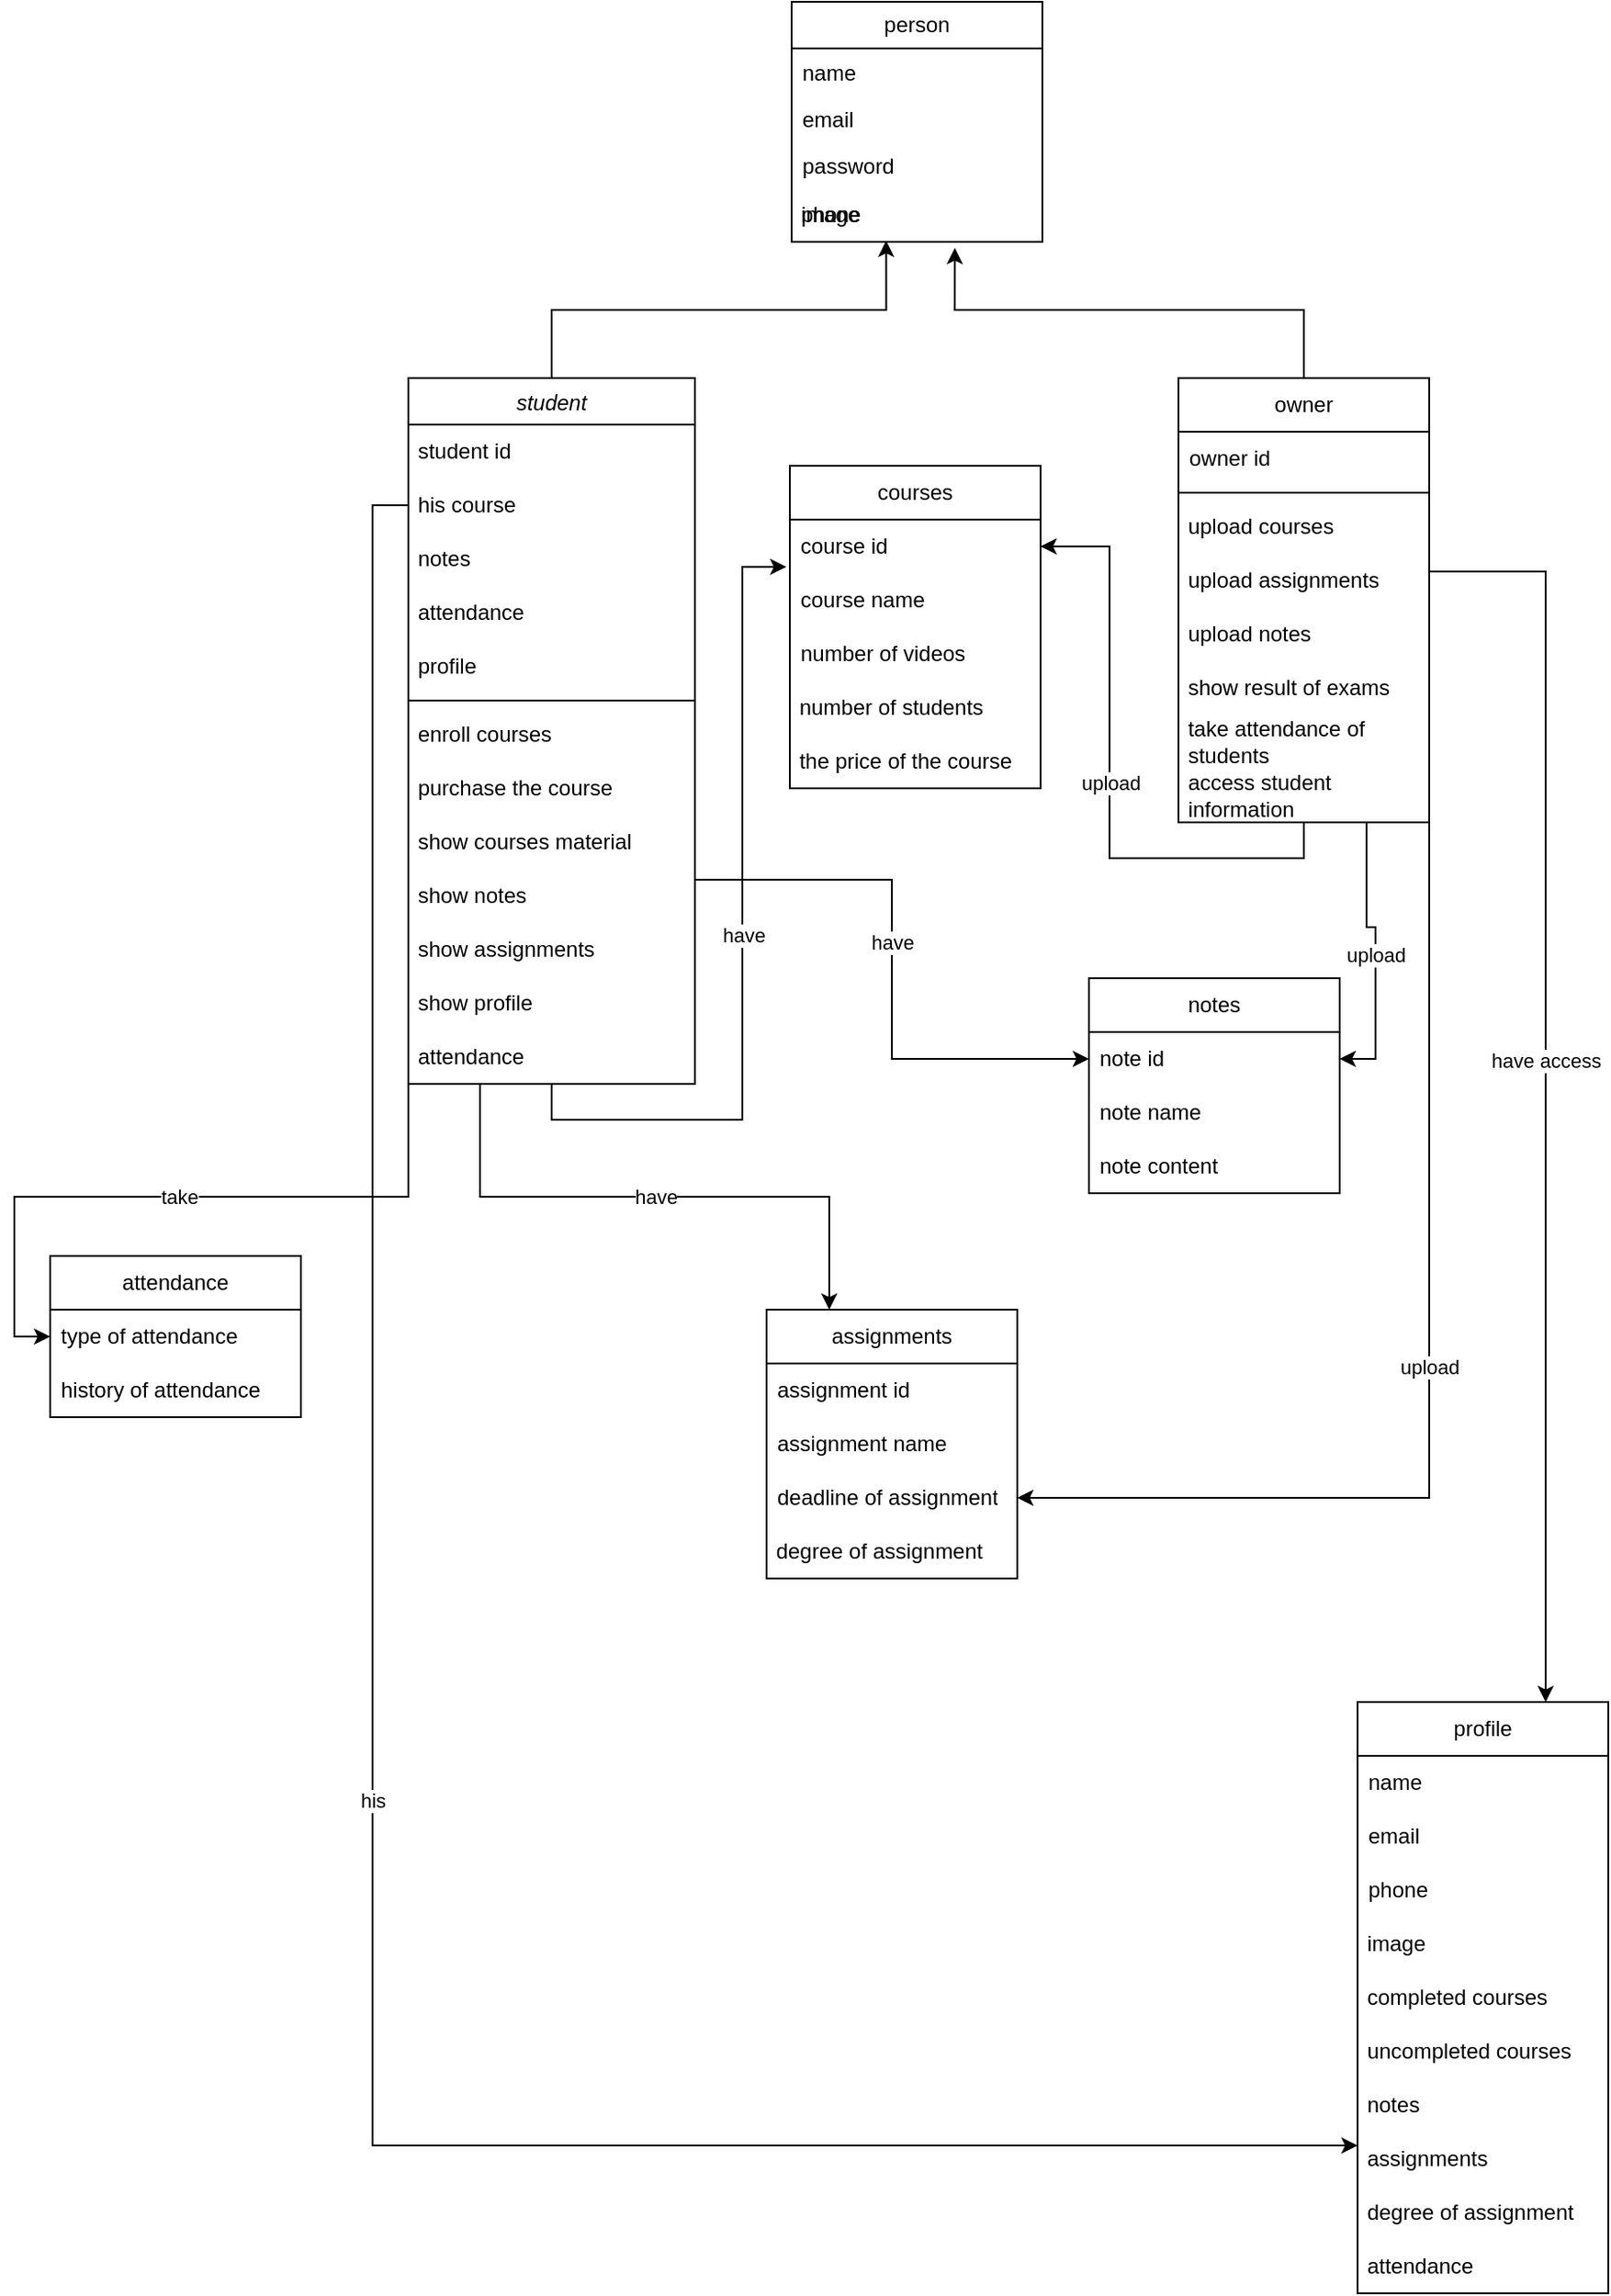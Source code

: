 <mxfile version="21.6.5" type="device">
  <diagram id="C5RBs43oDa-KdzZeNtuy" name="Page-1">
    <mxGraphModel dx="2554" dy="2151" grid="1" gridSize="10" guides="1" tooltips="1" connect="1" arrows="1" fold="1" page="1" pageScale="1" pageWidth="827" pageHeight="1169" math="0" shadow="0">
      <root>
        <mxCell id="WIyWlLk6GJQsqaUBKTNV-0" />
        <mxCell id="WIyWlLk6GJQsqaUBKTNV-1" parent="WIyWlLk6GJQsqaUBKTNV-0" />
        <mxCell id="haKgmvT-a0CSb0r6jhET-39" style="edgeStyle=orthogonalEdgeStyle;rounded=0;orthogonalLoop=1;jettySize=auto;html=1;exitX=0.5;exitY=0;exitDx=0;exitDy=0;entryX=0.377;entryY=0.98;entryDx=0;entryDy=0;entryPerimeter=0;" edge="1" parent="WIyWlLk6GJQsqaUBKTNV-1" source="zkfFHV4jXpPFQw0GAbJ--0" target="haKgmvT-a0CSb0r6jhET-33">
          <mxGeometry relative="1" as="geometry" />
        </mxCell>
        <mxCell id="zkfFHV4jXpPFQw0GAbJ--0" value="student" style="swimlane;fontStyle=2;align=center;verticalAlign=top;childLayout=stackLayout;horizontal=1;startSize=26;horizontalStack=0;resizeParent=1;resizeLast=0;collapsible=1;marginBottom=0;rounded=0;shadow=0;strokeWidth=1;" parent="WIyWlLk6GJQsqaUBKTNV-1" vertex="1">
          <mxGeometry x="130" y="130" width="160" height="394" as="geometry">
            <mxRectangle x="230" y="140" width="160" height="26" as="alternateBounds" />
          </mxGeometry>
        </mxCell>
        <mxCell id="haKgmvT-a0CSb0r6jhET-11" value="&amp;nbsp;student id" style="text;html=1;strokeColor=none;fillColor=none;align=left;verticalAlign=middle;whiteSpace=wrap;rounded=0;" vertex="1" parent="zkfFHV4jXpPFQw0GAbJ--0">
          <mxGeometry y="26" width="160" height="30" as="geometry" />
        </mxCell>
        <mxCell id="haKgmvT-a0CSb0r6jhET-35" value="&amp;nbsp;his course" style="text;html=1;strokeColor=none;fillColor=none;align=left;verticalAlign=middle;whiteSpace=wrap;rounded=0;" vertex="1" parent="zkfFHV4jXpPFQw0GAbJ--0">
          <mxGeometry y="56" width="160" height="30" as="geometry" />
        </mxCell>
        <mxCell id="haKgmvT-a0CSb0r6jhET-84" value="&amp;nbsp;notes" style="text;html=1;strokeColor=none;fillColor=none;align=left;verticalAlign=middle;whiteSpace=wrap;rounded=0;" vertex="1" parent="zkfFHV4jXpPFQw0GAbJ--0">
          <mxGeometry y="86" width="160" height="30" as="geometry" />
        </mxCell>
        <mxCell id="haKgmvT-a0CSb0r6jhET-61" value="&amp;nbsp;attendance" style="text;html=1;strokeColor=none;fillColor=none;align=left;verticalAlign=middle;whiteSpace=wrap;rounded=0;" vertex="1" parent="zkfFHV4jXpPFQw0GAbJ--0">
          <mxGeometry y="116" width="160" height="30" as="geometry" />
        </mxCell>
        <mxCell id="haKgmvT-a0CSb0r6jhET-36" value="&amp;nbsp;profile" style="text;html=1;strokeColor=none;fillColor=none;align=left;verticalAlign=middle;whiteSpace=wrap;rounded=0;" vertex="1" parent="zkfFHV4jXpPFQw0GAbJ--0">
          <mxGeometry y="146" width="160" height="30" as="geometry" />
        </mxCell>
        <mxCell id="haKgmvT-a0CSb0r6jhET-2" value="" style="line;strokeWidth=1;fillColor=none;align=left;verticalAlign=middle;spacingTop=-1;spacingLeft=3;spacingRight=3;rotatable=0;labelPosition=right;points=[];portConstraint=eastwest;strokeColor=inherit;" vertex="1" parent="zkfFHV4jXpPFQw0GAbJ--0">
          <mxGeometry y="176" width="160" height="8" as="geometry" />
        </mxCell>
        <mxCell id="haKgmvT-a0CSb0r6jhET-5" value="&amp;nbsp;enroll courses" style="text;html=1;strokeColor=none;fillColor=none;align=left;verticalAlign=middle;whiteSpace=wrap;rounded=0;" vertex="1" parent="zkfFHV4jXpPFQw0GAbJ--0">
          <mxGeometry y="184" width="160" height="30" as="geometry" />
        </mxCell>
        <mxCell id="haKgmvT-a0CSb0r6jhET-6" value="&amp;nbsp;purchase the course" style="text;html=1;strokeColor=none;fillColor=none;align=left;verticalAlign=middle;whiteSpace=wrap;rounded=0;" vertex="1" parent="zkfFHV4jXpPFQw0GAbJ--0">
          <mxGeometry y="214" width="160" height="30" as="geometry" />
        </mxCell>
        <mxCell id="haKgmvT-a0CSb0r6jhET-7" value="&amp;nbsp;show courses material" style="text;html=1;strokeColor=none;fillColor=none;align=left;verticalAlign=middle;whiteSpace=wrap;rounded=0;" vertex="1" parent="zkfFHV4jXpPFQw0GAbJ--0">
          <mxGeometry y="244" width="160" height="30" as="geometry" />
        </mxCell>
        <mxCell id="haKgmvT-a0CSb0r6jhET-85" value="&amp;nbsp;show notes" style="text;html=1;strokeColor=none;fillColor=none;align=left;verticalAlign=middle;whiteSpace=wrap;rounded=0;" vertex="1" parent="zkfFHV4jXpPFQw0GAbJ--0">
          <mxGeometry y="274" width="160" height="30" as="geometry" />
        </mxCell>
        <mxCell id="haKgmvT-a0CSb0r6jhET-8" value="&amp;nbsp;show assignments" style="text;html=1;strokeColor=none;fillColor=none;align=left;verticalAlign=middle;whiteSpace=wrap;rounded=0;" vertex="1" parent="zkfFHV4jXpPFQw0GAbJ--0">
          <mxGeometry y="304" width="160" height="30" as="geometry" />
        </mxCell>
        <mxCell id="haKgmvT-a0CSb0r6jhET-21" value="&amp;nbsp;show profile" style="text;html=1;strokeColor=none;fillColor=none;align=left;verticalAlign=middle;whiteSpace=wrap;rounded=0;" vertex="1" parent="zkfFHV4jXpPFQw0GAbJ--0">
          <mxGeometry y="334" width="160" height="30" as="geometry" />
        </mxCell>
        <mxCell id="haKgmvT-a0CSb0r6jhET-10" value="&amp;nbsp;attendance" style="text;html=1;strokeColor=none;fillColor=none;align=left;verticalAlign=middle;whiteSpace=wrap;rounded=0;" vertex="1" parent="zkfFHV4jXpPFQw0GAbJ--0">
          <mxGeometry y="364" width="160" height="30" as="geometry" />
        </mxCell>
        <mxCell id="haKgmvT-a0CSb0r6jhET-40" style="edgeStyle=orthogonalEdgeStyle;rounded=0;orthogonalLoop=1;jettySize=auto;html=1;exitX=0.5;exitY=0;exitDx=0;exitDy=0;entryX=0.651;entryY=1.113;entryDx=0;entryDy=0;entryPerimeter=0;" edge="1" parent="WIyWlLk6GJQsqaUBKTNV-1" source="haKgmvT-a0CSb0r6jhET-12" target="haKgmvT-a0CSb0r6jhET-33">
          <mxGeometry relative="1" as="geometry" />
        </mxCell>
        <mxCell id="haKgmvT-a0CSb0r6jhET-12" value="owner" style="swimlane;fontStyle=0;childLayout=stackLayout;horizontal=1;startSize=30;horizontalStack=0;resizeParent=1;resizeParentMax=0;resizeLast=0;collapsible=1;marginBottom=0;whiteSpace=wrap;html=1;" vertex="1" parent="WIyWlLk6GJQsqaUBKTNV-1">
          <mxGeometry x="560" y="130" width="140" height="248" as="geometry" />
        </mxCell>
        <mxCell id="haKgmvT-a0CSb0r6jhET-13" value="owner id" style="text;strokeColor=none;fillColor=none;align=left;verticalAlign=middle;spacingLeft=4;spacingRight=4;overflow=hidden;points=[[0,0.5],[1,0.5]];portConstraint=eastwest;rotatable=0;whiteSpace=wrap;html=1;" vertex="1" parent="haKgmvT-a0CSb0r6jhET-12">
          <mxGeometry y="30" width="140" height="30" as="geometry" />
        </mxCell>
        <mxCell id="haKgmvT-a0CSb0r6jhET-18" value="" style="line;strokeWidth=1;fillColor=none;align=left;verticalAlign=middle;spacingTop=-1;spacingLeft=3;spacingRight=3;rotatable=0;labelPosition=right;points=[];portConstraint=eastwest;strokeColor=inherit;" vertex="1" parent="haKgmvT-a0CSb0r6jhET-12">
          <mxGeometry y="60" width="140" height="8" as="geometry" />
        </mxCell>
        <mxCell id="haKgmvT-a0CSb0r6jhET-19" value="&amp;nbsp;upload courses" style="text;html=1;strokeColor=none;fillColor=none;align=left;verticalAlign=middle;whiteSpace=wrap;rounded=0;" vertex="1" parent="haKgmvT-a0CSb0r6jhET-12">
          <mxGeometry y="68" width="140" height="30" as="geometry" />
        </mxCell>
        <mxCell id="haKgmvT-a0CSb0r6jhET-22" value="&amp;nbsp;upload assignments" style="text;html=1;strokeColor=none;fillColor=none;align=left;verticalAlign=middle;whiteSpace=wrap;rounded=0;" vertex="1" parent="haKgmvT-a0CSb0r6jhET-12">
          <mxGeometry y="98" width="140" height="30" as="geometry" />
        </mxCell>
        <mxCell id="haKgmvT-a0CSb0r6jhET-23" value="&amp;nbsp;upload notes" style="text;html=1;strokeColor=none;fillColor=none;align=left;verticalAlign=middle;whiteSpace=wrap;rounded=0;" vertex="1" parent="haKgmvT-a0CSb0r6jhET-12">
          <mxGeometry y="128" width="140" height="30" as="geometry" />
        </mxCell>
        <mxCell id="haKgmvT-a0CSb0r6jhET-24" value="&amp;nbsp;show result of exams" style="text;html=1;strokeColor=none;fillColor=none;align=left;verticalAlign=middle;whiteSpace=wrap;rounded=0;" vertex="1" parent="haKgmvT-a0CSb0r6jhET-12">
          <mxGeometry y="158" width="140" height="30" as="geometry" />
        </mxCell>
        <mxCell id="haKgmvT-a0CSb0r6jhET-25" value="&amp;nbsp;take attendance of&amp;nbsp; &amp;nbsp;students" style="text;html=1;strokeColor=none;fillColor=none;align=left;verticalAlign=middle;whiteSpace=wrap;rounded=0;" vertex="1" parent="haKgmvT-a0CSb0r6jhET-12">
          <mxGeometry y="188" width="140" height="30" as="geometry" />
        </mxCell>
        <mxCell id="haKgmvT-a0CSb0r6jhET-27" value="&amp;nbsp;access student&amp;nbsp; &amp;nbsp;information" style="text;html=1;strokeColor=none;fillColor=none;align=left;verticalAlign=middle;whiteSpace=wrap;rounded=0;" vertex="1" parent="haKgmvT-a0CSb0r6jhET-12">
          <mxGeometry y="218" width="140" height="30" as="geometry" />
        </mxCell>
        <mxCell id="haKgmvT-a0CSb0r6jhET-28" value="person" style="swimlane;fontStyle=0;childLayout=stackLayout;horizontal=1;startSize=26;fillColor=none;horizontalStack=0;resizeParent=1;resizeParentMax=0;resizeLast=0;collapsible=1;marginBottom=0;whiteSpace=wrap;html=1;" vertex="1" parent="WIyWlLk6GJQsqaUBKTNV-1">
          <mxGeometry x="344" y="-80" width="140" height="134" as="geometry" />
        </mxCell>
        <mxCell id="haKgmvT-a0CSb0r6jhET-29" value="name" style="text;strokeColor=none;fillColor=none;align=left;verticalAlign=top;spacingLeft=4;spacingRight=4;overflow=hidden;rotatable=0;points=[[0,0.5],[1,0.5]];portConstraint=eastwest;whiteSpace=wrap;html=1;" vertex="1" parent="haKgmvT-a0CSb0r6jhET-28">
          <mxGeometry y="26" width="140" height="26" as="geometry" />
        </mxCell>
        <mxCell id="haKgmvT-a0CSb0r6jhET-30" value="email" style="text;strokeColor=none;fillColor=none;align=left;verticalAlign=top;spacingLeft=4;spacingRight=4;overflow=hidden;rotatable=0;points=[[0,0.5],[1,0.5]];portConstraint=eastwest;whiteSpace=wrap;html=1;" vertex="1" parent="haKgmvT-a0CSb0r6jhET-28">
          <mxGeometry y="52" width="140" height="26" as="geometry" />
        </mxCell>
        <mxCell id="haKgmvT-a0CSb0r6jhET-31" value="password" style="text;strokeColor=none;fillColor=none;align=left;verticalAlign=top;spacingLeft=4;spacingRight=4;overflow=hidden;rotatable=0;points=[[0,0.5],[1,0.5]];portConstraint=eastwest;whiteSpace=wrap;html=1;" vertex="1" parent="haKgmvT-a0CSb0r6jhET-28">
          <mxGeometry y="78" width="140" height="26" as="geometry" />
        </mxCell>
        <mxCell id="haKgmvT-a0CSb0r6jhET-32" value="&amp;nbsp;phone" style="text;html=1;strokeColor=none;fillColor=none;align=left;verticalAlign=middle;whiteSpace=wrap;rounded=0;" vertex="1" parent="haKgmvT-a0CSb0r6jhET-28">
          <mxGeometry y="104" width="140" height="30" as="geometry" />
        </mxCell>
        <mxCell id="haKgmvT-a0CSb0r6jhET-33" value="&amp;nbsp;image" style="text;html=1;strokeColor=none;fillColor=none;align=left;verticalAlign=middle;whiteSpace=wrap;rounded=0;" vertex="1" parent="WIyWlLk6GJQsqaUBKTNV-1">
          <mxGeometry x="344" y="24" width="140" height="30" as="geometry" />
        </mxCell>
        <mxCell id="haKgmvT-a0CSb0r6jhET-42" value="courses" style="swimlane;fontStyle=0;childLayout=stackLayout;horizontal=1;startSize=30;horizontalStack=0;resizeParent=1;resizeParentMax=0;resizeLast=0;collapsible=1;marginBottom=0;whiteSpace=wrap;html=1;" vertex="1" parent="WIyWlLk6GJQsqaUBKTNV-1">
          <mxGeometry x="343" y="179" width="140" height="180" as="geometry" />
        </mxCell>
        <mxCell id="haKgmvT-a0CSb0r6jhET-43" value="course id" style="text;strokeColor=none;fillColor=none;align=left;verticalAlign=middle;spacingLeft=4;spacingRight=4;overflow=hidden;points=[[0,0.5],[1,0.5]];portConstraint=eastwest;rotatable=0;whiteSpace=wrap;html=1;" vertex="1" parent="haKgmvT-a0CSb0r6jhET-42">
          <mxGeometry y="30" width="140" height="30" as="geometry" />
        </mxCell>
        <mxCell id="haKgmvT-a0CSb0r6jhET-44" value="course name" style="text;strokeColor=none;fillColor=none;align=left;verticalAlign=middle;spacingLeft=4;spacingRight=4;overflow=hidden;points=[[0,0.5],[1,0.5]];portConstraint=eastwest;rotatable=0;whiteSpace=wrap;html=1;" vertex="1" parent="haKgmvT-a0CSb0r6jhET-42">
          <mxGeometry y="60" width="140" height="30" as="geometry" />
        </mxCell>
        <mxCell id="haKgmvT-a0CSb0r6jhET-45" value="number of videos" style="text;strokeColor=none;fillColor=none;align=left;verticalAlign=middle;spacingLeft=4;spacingRight=4;overflow=hidden;points=[[0,0.5],[1,0.5]];portConstraint=eastwest;rotatable=0;whiteSpace=wrap;html=1;" vertex="1" parent="haKgmvT-a0CSb0r6jhET-42">
          <mxGeometry y="90" width="140" height="30" as="geometry" />
        </mxCell>
        <mxCell id="haKgmvT-a0CSb0r6jhET-49" value="&amp;nbsp;number of students" style="text;html=1;strokeColor=none;fillColor=none;align=left;verticalAlign=middle;whiteSpace=wrap;rounded=0;" vertex="1" parent="haKgmvT-a0CSb0r6jhET-42">
          <mxGeometry y="120" width="140" height="30" as="geometry" />
        </mxCell>
        <mxCell id="haKgmvT-a0CSb0r6jhET-50" value="&amp;nbsp;the price of the course" style="text;html=1;strokeColor=none;fillColor=none;align=left;verticalAlign=middle;whiteSpace=wrap;rounded=0;" vertex="1" parent="haKgmvT-a0CSb0r6jhET-42">
          <mxGeometry y="150" width="140" height="30" as="geometry" />
        </mxCell>
        <mxCell id="haKgmvT-a0CSb0r6jhET-47" value="upload" style="edgeStyle=orthogonalEdgeStyle;rounded=0;orthogonalLoop=1;jettySize=auto;html=1;exitX=0.5;exitY=1;exitDx=0;exitDy=0;entryX=1;entryY=0.5;entryDx=0;entryDy=0;" edge="1" parent="WIyWlLk6GJQsqaUBKTNV-1" source="haKgmvT-a0CSb0r6jhET-27" target="haKgmvT-a0CSb0r6jhET-43">
          <mxGeometry relative="1" as="geometry" />
        </mxCell>
        <mxCell id="haKgmvT-a0CSb0r6jhET-48" value="have" style="edgeStyle=orthogonalEdgeStyle;rounded=0;orthogonalLoop=1;jettySize=auto;html=1;exitX=0.5;exitY=1;exitDx=0;exitDy=0;entryX=-0.014;entryY=0.88;entryDx=0;entryDy=0;entryPerimeter=0;" edge="1" parent="WIyWlLk6GJQsqaUBKTNV-1" source="haKgmvT-a0CSb0r6jhET-10" target="haKgmvT-a0CSb0r6jhET-43">
          <mxGeometry relative="1" as="geometry" />
        </mxCell>
        <mxCell id="haKgmvT-a0CSb0r6jhET-51" value="assignments" style="swimlane;fontStyle=0;childLayout=stackLayout;horizontal=1;startSize=30;horizontalStack=0;resizeParent=1;resizeParentMax=0;resizeLast=0;collapsible=1;marginBottom=0;whiteSpace=wrap;html=1;" vertex="1" parent="WIyWlLk6GJQsqaUBKTNV-1">
          <mxGeometry x="330" y="650" width="140" height="150" as="geometry" />
        </mxCell>
        <mxCell id="haKgmvT-a0CSb0r6jhET-52" value="assignment id" style="text;strokeColor=none;fillColor=none;align=left;verticalAlign=middle;spacingLeft=4;spacingRight=4;overflow=hidden;points=[[0,0.5],[1,0.5]];portConstraint=eastwest;rotatable=0;whiteSpace=wrap;html=1;" vertex="1" parent="haKgmvT-a0CSb0r6jhET-51">
          <mxGeometry y="30" width="140" height="30" as="geometry" />
        </mxCell>
        <mxCell id="haKgmvT-a0CSb0r6jhET-53" value="assignment name" style="text;strokeColor=none;fillColor=none;align=left;verticalAlign=middle;spacingLeft=4;spacingRight=4;overflow=hidden;points=[[0,0.5],[1,0.5]];portConstraint=eastwest;rotatable=0;whiteSpace=wrap;html=1;" vertex="1" parent="haKgmvT-a0CSb0r6jhET-51">
          <mxGeometry y="60" width="140" height="30" as="geometry" />
        </mxCell>
        <mxCell id="haKgmvT-a0CSb0r6jhET-54" value="deadline of assignment" style="text;strokeColor=none;fillColor=none;align=left;verticalAlign=middle;spacingLeft=4;spacingRight=4;overflow=hidden;points=[[0,0.5],[1,0.5]];portConstraint=eastwest;rotatable=0;whiteSpace=wrap;html=1;" vertex="1" parent="haKgmvT-a0CSb0r6jhET-51">
          <mxGeometry y="90" width="140" height="30" as="geometry" />
        </mxCell>
        <mxCell id="haKgmvT-a0CSb0r6jhET-71" value="&amp;nbsp;degree of assignment" style="text;html=1;strokeColor=none;fillColor=none;align=left;verticalAlign=middle;whiteSpace=wrap;rounded=0;" vertex="1" parent="haKgmvT-a0CSb0r6jhET-51">
          <mxGeometry y="120" width="140" height="30" as="geometry" />
        </mxCell>
        <mxCell id="haKgmvT-a0CSb0r6jhET-55" value="have" style="edgeStyle=orthogonalEdgeStyle;rounded=0;orthogonalLoop=1;jettySize=auto;html=1;exitX=0.25;exitY=1;exitDx=0;exitDy=0;entryX=0.25;entryY=0;entryDx=0;entryDy=0;" edge="1" parent="WIyWlLk6GJQsqaUBKTNV-1" source="haKgmvT-a0CSb0r6jhET-10" target="haKgmvT-a0CSb0r6jhET-51">
          <mxGeometry relative="1" as="geometry" />
        </mxCell>
        <mxCell id="haKgmvT-a0CSb0r6jhET-56" value="attendance" style="swimlane;fontStyle=0;childLayout=stackLayout;horizontal=1;startSize=30;horizontalStack=0;resizeParent=1;resizeParentMax=0;resizeLast=0;collapsible=1;marginBottom=0;whiteSpace=wrap;html=1;" vertex="1" parent="WIyWlLk6GJQsqaUBKTNV-1">
          <mxGeometry x="-70" y="620" width="140" height="90" as="geometry" />
        </mxCell>
        <mxCell id="haKgmvT-a0CSb0r6jhET-57" value="type of attendance" style="text;strokeColor=none;fillColor=none;align=left;verticalAlign=middle;spacingLeft=4;spacingRight=4;overflow=hidden;points=[[0,0.5],[1,0.5]];portConstraint=eastwest;rotatable=0;whiteSpace=wrap;html=1;" vertex="1" parent="haKgmvT-a0CSb0r6jhET-56">
          <mxGeometry y="30" width="140" height="30" as="geometry" />
        </mxCell>
        <mxCell id="haKgmvT-a0CSb0r6jhET-58" value="history of attendance" style="text;strokeColor=none;fillColor=none;align=left;verticalAlign=middle;spacingLeft=4;spacingRight=4;overflow=hidden;points=[[0,0.5],[1,0.5]];portConstraint=eastwest;rotatable=0;whiteSpace=wrap;html=1;" vertex="1" parent="haKgmvT-a0CSb0r6jhET-56">
          <mxGeometry y="60" width="140" height="30" as="geometry" />
        </mxCell>
        <mxCell id="haKgmvT-a0CSb0r6jhET-60" value="take" style="edgeStyle=orthogonalEdgeStyle;rounded=0;orthogonalLoop=1;jettySize=auto;html=1;exitX=0;exitY=1;exitDx=0;exitDy=0;entryX=0;entryY=0.5;entryDx=0;entryDy=0;" edge="1" parent="WIyWlLk6GJQsqaUBKTNV-1" source="haKgmvT-a0CSb0r6jhET-10" target="haKgmvT-a0CSb0r6jhET-57">
          <mxGeometry relative="1" as="geometry" />
        </mxCell>
        <mxCell id="haKgmvT-a0CSb0r6jhET-62" value="upload" style="edgeStyle=orthogonalEdgeStyle;rounded=0;orthogonalLoop=1;jettySize=auto;html=1;exitX=1;exitY=1;exitDx=0;exitDy=0;" edge="1" parent="WIyWlLk6GJQsqaUBKTNV-1" source="haKgmvT-a0CSb0r6jhET-27" target="haKgmvT-a0CSb0r6jhET-54">
          <mxGeometry relative="1" as="geometry" />
        </mxCell>
        <mxCell id="haKgmvT-a0CSb0r6jhET-63" value="profile" style="swimlane;fontStyle=0;childLayout=stackLayout;horizontal=1;startSize=30;horizontalStack=0;resizeParent=1;resizeParentMax=0;resizeLast=0;collapsible=1;marginBottom=0;whiteSpace=wrap;html=1;" vertex="1" parent="WIyWlLk6GJQsqaUBKTNV-1">
          <mxGeometry x="660" y="869" width="140" height="330" as="geometry" />
        </mxCell>
        <mxCell id="haKgmvT-a0CSb0r6jhET-64" value="name" style="text;strokeColor=none;fillColor=none;align=left;verticalAlign=middle;spacingLeft=4;spacingRight=4;overflow=hidden;points=[[0,0.5],[1,0.5]];portConstraint=eastwest;rotatable=0;whiteSpace=wrap;html=1;" vertex="1" parent="haKgmvT-a0CSb0r6jhET-63">
          <mxGeometry y="30" width="140" height="30" as="geometry" />
        </mxCell>
        <mxCell id="haKgmvT-a0CSb0r6jhET-65" value="email" style="text;strokeColor=none;fillColor=none;align=left;verticalAlign=middle;spacingLeft=4;spacingRight=4;overflow=hidden;points=[[0,0.5],[1,0.5]];portConstraint=eastwest;rotatable=0;whiteSpace=wrap;html=1;" vertex="1" parent="haKgmvT-a0CSb0r6jhET-63">
          <mxGeometry y="60" width="140" height="30" as="geometry" />
        </mxCell>
        <mxCell id="haKgmvT-a0CSb0r6jhET-66" value="phone" style="text;strokeColor=none;fillColor=none;align=left;verticalAlign=middle;spacingLeft=4;spacingRight=4;overflow=hidden;points=[[0,0.5],[1,0.5]];portConstraint=eastwest;rotatable=0;whiteSpace=wrap;html=1;" vertex="1" parent="haKgmvT-a0CSb0r6jhET-63">
          <mxGeometry y="90" width="140" height="30" as="geometry" />
        </mxCell>
        <mxCell id="haKgmvT-a0CSb0r6jhET-67" value="&amp;nbsp;image" style="text;html=1;strokeColor=none;fillColor=none;align=left;verticalAlign=middle;whiteSpace=wrap;rounded=0;" vertex="1" parent="haKgmvT-a0CSb0r6jhET-63">
          <mxGeometry y="120" width="140" height="30" as="geometry" />
        </mxCell>
        <mxCell id="haKgmvT-a0CSb0r6jhET-68" value="&amp;nbsp;completed courses" style="text;html=1;strokeColor=none;fillColor=none;align=left;verticalAlign=middle;whiteSpace=wrap;rounded=0;" vertex="1" parent="haKgmvT-a0CSb0r6jhET-63">
          <mxGeometry y="150" width="140" height="30" as="geometry" />
        </mxCell>
        <mxCell id="haKgmvT-a0CSb0r6jhET-72" value="&amp;nbsp;uncompleted courses" style="text;html=1;strokeColor=none;fillColor=none;align=left;verticalAlign=middle;whiteSpace=wrap;rounded=0;" vertex="1" parent="haKgmvT-a0CSb0r6jhET-63">
          <mxGeometry y="180" width="140" height="30" as="geometry" />
        </mxCell>
        <mxCell id="haKgmvT-a0CSb0r6jhET-86" value="&amp;nbsp;notes" style="text;html=1;strokeColor=none;fillColor=none;align=left;verticalAlign=middle;whiteSpace=wrap;rounded=0;" vertex="1" parent="haKgmvT-a0CSb0r6jhET-63">
          <mxGeometry y="210" width="140" height="30" as="geometry" />
        </mxCell>
        <mxCell id="haKgmvT-a0CSb0r6jhET-69" value="&amp;nbsp;assignments" style="text;html=1;strokeColor=none;fillColor=none;align=left;verticalAlign=middle;whiteSpace=wrap;rounded=0;" vertex="1" parent="haKgmvT-a0CSb0r6jhET-63">
          <mxGeometry y="240" width="140" height="30" as="geometry" />
        </mxCell>
        <mxCell id="haKgmvT-a0CSb0r6jhET-73" value="&amp;nbsp;degree of assignment" style="text;html=1;strokeColor=none;fillColor=none;align=left;verticalAlign=middle;whiteSpace=wrap;rounded=0;" vertex="1" parent="haKgmvT-a0CSb0r6jhET-63">
          <mxGeometry y="270" width="140" height="30" as="geometry" />
        </mxCell>
        <mxCell id="haKgmvT-a0CSb0r6jhET-70" value="&amp;nbsp;attendance" style="text;html=1;strokeColor=none;fillColor=none;align=left;verticalAlign=middle;whiteSpace=wrap;rounded=0;" vertex="1" parent="haKgmvT-a0CSb0r6jhET-63">
          <mxGeometry y="300" width="140" height="30" as="geometry" />
        </mxCell>
        <mxCell id="haKgmvT-a0CSb0r6jhET-74" value="his" style="edgeStyle=orthogonalEdgeStyle;rounded=0;orthogonalLoop=1;jettySize=auto;html=1;exitX=0;exitY=0.5;exitDx=0;exitDy=0;entryX=0;entryY=0.25;entryDx=0;entryDy=0;" edge="1" parent="WIyWlLk6GJQsqaUBKTNV-1" source="haKgmvT-a0CSb0r6jhET-35" target="haKgmvT-a0CSb0r6jhET-69">
          <mxGeometry relative="1" as="geometry" />
        </mxCell>
        <mxCell id="haKgmvT-a0CSb0r6jhET-77" value="have access" style="edgeStyle=orthogonalEdgeStyle;rounded=0;orthogonalLoop=1;jettySize=auto;html=1;exitX=1;exitY=0;exitDx=0;exitDy=0;entryX=0.75;entryY=0;entryDx=0;entryDy=0;" edge="1" parent="WIyWlLk6GJQsqaUBKTNV-1" source="haKgmvT-a0CSb0r6jhET-23" target="haKgmvT-a0CSb0r6jhET-63">
          <mxGeometry relative="1" as="geometry" />
        </mxCell>
        <mxCell id="haKgmvT-a0CSb0r6jhET-78" value="notes" style="swimlane;fontStyle=0;childLayout=stackLayout;horizontal=1;startSize=30;horizontalStack=0;resizeParent=1;resizeParentMax=0;resizeLast=0;collapsible=1;marginBottom=0;whiteSpace=wrap;html=1;" vertex="1" parent="WIyWlLk6GJQsqaUBKTNV-1">
          <mxGeometry x="510" y="465" width="140" height="120" as="geometry" />
        </mxCell>
        <mxCell id="haKgmvT-a0CSb0r6jhET-79" value="note id" style="text;strokeColor=none;fillColor=none;align=left;verticalAlign=middle;spacingLeft=4;spacingRight=4;overflow=hidden;points=[[0,0.5],[1,0.5]];portConstraint=eastwest;rotatable=0;whiteSpace=wrap;html=1;" vertex="1" parent="haKgmvT-a0CSb0r6jhET-78">
          <mxGeometry y="30" width="140" height="30" as="geometry" />
        </mxCell>
        <mxCell id="haKgmvT-a0CSb0r6jhET-80" value="note name" style="text;strokeColor=none;fillColor=none;align=left;verticalAlign=middle;spacingLeft=4;spacingRight=4;overflow=hidden;points=[[0,0.5],[1,0.5]];portConstraint=eastwest;rotatable=0;whiteSpace=wrap;html=1;" vertex="1" parent="haKgmvT-a0CSb0r6jhET-78">
          <mxGeometry y="60" width="140" height="30" as="geometry" />
        </mxCell>
        <mxCell id="haKgmvT-a0CSb0r6jhET-81" value="note content" style="text;strokeColor=none;fillColor=none;align=left;verticalAlign=middle;spacingLeft=4;spacingRight=4;overflow=hidden;points=[[0,0.5],[1,0.5]];portConstraint=eastwest;rotatable=0;whiteSpace=wrap;html=1;" vertex="1" parent="haKgmvT-a0CSb0r6jhET-78">
          <mxGeometry y="90" width="140" height="30" as="geometry" />
        </mxCell>
        <mxCell id="haKgmvT-a0CSb0r6jhET-82" value="upload" style="edgeStyle=orthogonalEdgeStyle;rounded=0;orthogonalLoop=1;jettySize=auto;html=1;exitX=0.75;exitY=1;exitDx=0;exitDy=0;entryX=1;entryY=0.5;entryDx=0;entryDy=0;" edge="1" parent="WIyWlLk6GJQsqaUBKTNV-1" source="haKgmvT-a0CSb0r6jhET-27" target="haKgmvT-a0CSb0r6jhET-79">
          <mxGeometry relative="1" as="geometry" />
        </mxCell>
        <mxCell id="haKgmvT-a0CSb0r6jhET-83" value="have" style="edgeStyle=orthogonalEdgeStyle;rounded=0;orthogonalLoop=1;jettySize=auto;html=1;exitX=1;exitY=0.25;exitDx=0;exitDy=0;entryX=0;entryY=0.5;entryDx=0;entryDy=0;" edge="1" parent="WIyWlLk6GJQsqaUBKTNV-1" source="haKgmvT-a0CSb0r6jhET-8" target="haKgmvT-a0CSb0r6jhET-79">
          <mxGeometry relative="1" as="geometry">
            <Array as="points">
              <mxPoint x="290" y="410" />
              <mxPoint x="400" y="410" />
              <mxPoint x="400" y="510" />
            </Array>
          </mxGeometry>
        </mxCell>
      </root>
    </mxGraphModel>
  </diagram>
</mxfile>
